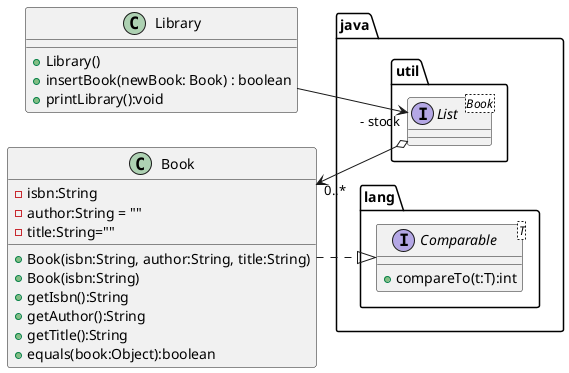 @startuml
left to right direction

class Library {
    + Library()
    + insertBook(newBook: Book) : boolean
    + printLibrary():void
}

interface java.lang.Comparable<T>{
    + compareTo(t:T):int
}

class Book {
    - isbn:String
    - author:String = ""
    - title:String=""
    
    + Book(isbn:String, author:String, title:String)
    + Book(isbn:String)
    + getIsbn():String
    + getAuthor():String
    + getTitle():String
    + equals(book:Object):boolean
}



interface java.util.List<Book>

Library --> "- stock"  java.util.List 

Book ..|> java.lang.Comparable

java.util.List o--> "0..*" Book


@enduml